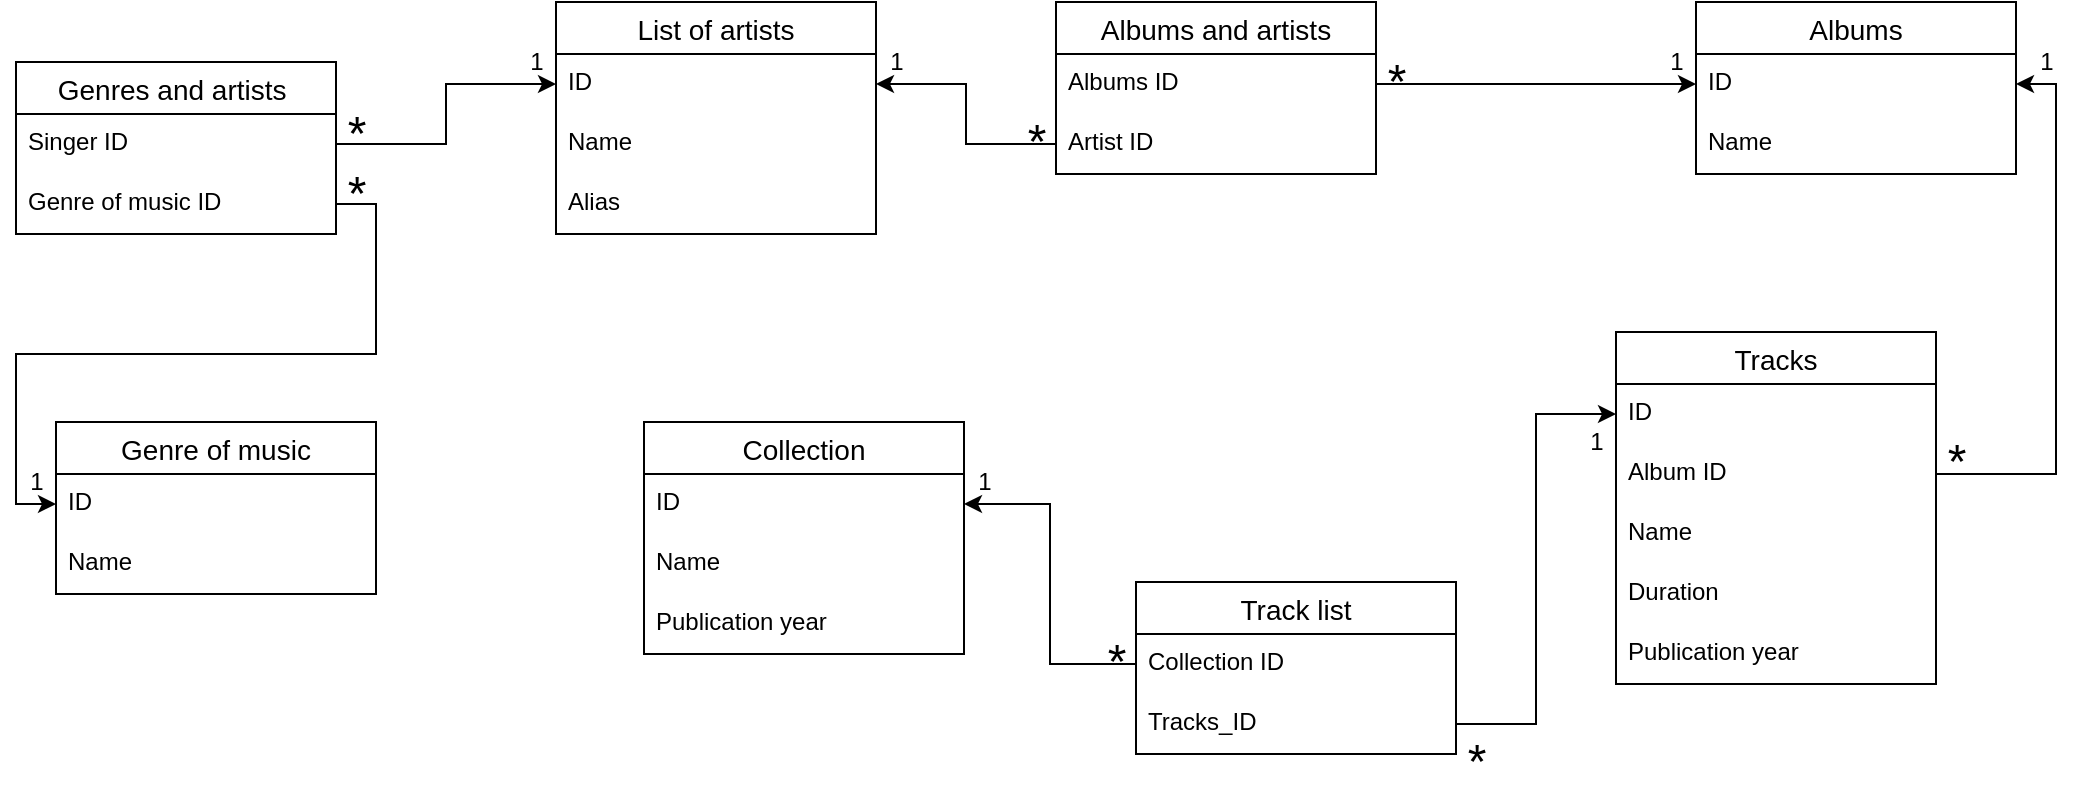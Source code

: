 <mxfile version="17.1.3" type="device"><diagram id="rRos2Zepw5WC1ugC48Ka" name="Page-1"><mxGraphModel dx="1360" dy="745" grid="1" gridSize="10" guides="1" tooltips="1" connect="1" arrows="1" fold="1" page="1" pageScale="1" pageWidth="827" pageHeight="1169" math="0" shadow="0"><root><mxCell id="0"/><mxCell id="1" parent="0"/><mxCell id="zXBANcprRgv61v8Pdks2-119" value="List of artists" style="swimlane;fontStyle=0;childLayout=stackLayout;horizontal=1;startSize=26;horizontalStack=0;resizeParent=1;resizeParentMax=0;resizeLast=0;collapsible=1;marginBottom=0;align=center;fontSize=14;" vertex="1" parent="1"><mxGeometry x="530" y="320" width="160" height="116" as="geometry"/></mxCell><mxCell id="zXBANcprRgv61v8Pdks2-120" value="ID  " style="text;strokeColor=none;fillColor=none;spacingLeft=4;spacingRight=4;overflow=hidden;rotatable=0;points=[[0,0.5],[1,0.5]];portConstraint=eastwest;fontSize=12;" vertex="1" parent="zXBANcprRgv61v8Pdks2-119"><mxGeometry y="26" width="160" height="30" as="geometry"/></mxCell><mxCell id="zXBANcprRgv61v8Pdks2-122" value="Name" style="text;strokeColor=none;fillColor=none;spacingLeft=4;spacingRight=4;overflow=hidden;rotatable=0;points=[[0,0.5],[1,0.5]];portConstraint=eastwest;fontSize=12;" vertex="1" parent="zXBANcprRgv61v8Pdks2-119"><mxGeometry y="56" width="160" height="30" as="geometry"/></mxCell><mxCell id="zXBANcprRgv61v8Pdks2-123" value="Alias" style="text;strokeColor=none;fillColor=none;spacingLeft=4;spacingRight=4;overflow=hidden;rotatable=0;points=[[0,0.5],[1,0.5]];portConstraint=eastwest;fontSize=12;" vertex="1" parent="zXBANcprRgv61v8Pdks2-119"><mxGeometry y="86" width="160" height="30" as="geometry"/></mxCell><mxCell id="zXBANcprRgv61v8Pdks2-124" value="Albums" style="swimlane;fontStyle=0;childLayout=stackLayout;horizontal=1;startSize=26;horizontalStack=0;resizeParent=1;resizeParentMax=0;resizeLast=0;collapsible=1;marginBottom=0;align=center;fontSize=14;" vertex="1" parent="1"><mxGeometry x="1100" y="320" width="160" height="86" as="geometry"/></mxCell><mxCell id="zXBANcprRgv61v8Pdks2-125" value="ID" style="text;strokeColor=none;fillColor=none;spacingLeft=4;spacingRight=4;overflow=hidden;rotatable=0;points=[[0,0.5],[1,0.5]];portConstraint=eastwest;fontSize=12;" vertex="1" parent="zXBANcprRgv61v8Pdks2-124"><mxGeometry y="26" width="160" height="30" as="geometry"/></mxCell><mxCell id="zXBANcprRgv61v8Pdks2-126" value="Name" style="text;strokeColor=none;fillColor=none;spacingLeft=4;spacingRight=4;overflow=hidden;rotatable=0;points=[[0,0.5],[1,0.5]];portConstraint=eastwest;fontSize=12;" vertex="1" parent="zXBANcprRgv61v8Pdks2-124"><mxGeometry y="56" width="160" height="30" as="geometry"/></mxCell><mxCell id="zXBANcprRgv61v8Pdks2-127" value="Tracks" style="swimlane;fontStyle=0;childLayout=stackLayout;horizontal=1;startSize=26;horizontalStack=0;resizeParent=1;resizeParentMax=0;resizeLast=0;collapsible=1;marginBottom=0;align=center;fontSize=14;" vertex="1" parent="1"><mxGeometry x="1060" y="485" width="160" height="176" as="geometry"/></mxCell><mxCell id="zXBANcprRgv61v8Pdks2-128" value="ID  " style="text;strokeColor=none;fillColor=none;spacingLeft=4;spacingRight=4;overflow=hidden;rotatable=0;points=[[0,0.5],[1,0.5]];portConstraint=eastwest;fontSize=12;" vertex="1" parent="zXBANcprRgv61v8Pdks2-127"><mxGeometry y="26" width="160" height="30" as="geometry"/></mxCell><mxCell id="zXBANcprRgv61v8Pdks2-129" value="Album ID" style="text;strokeColor=none;fillColor=none;spacingLeft=4;spacingRight=4;overflow=hidden;rotatable=0;points=[[0,0.5],[1,0.5]];portConstraint=eastwest;fontSize=12;" vertex="1" parent="zXBANcprRgv61v8Pdks2-127"><mxGeometry y="56" width="160" height="30" as="geometry"/></mxCell><mxCell id="zXBANcprRgv61v8Pdks2-130" value="Name" style="text;strokeColor=none;fillColor=none;spacingLeft=4;spacingRight=4;overflow=hidden;rotatable=0;points=[[0,0.5],[1,0.5]];portConstraint=eastwest;fontSize=12;" vertex="1" parent="zXBANcprRgv61v8Pdks2-127"><mxGeometry y="86" width="160" height="30" as="geometry"/></mxCell><mxCell id="zXBANcprRgv61v8Pdks2-131" value="Duration" style="text;strokeColor=none;fillColor=none;spacingLeft=4;spacingRight=4;overflow=hidden;rotatable=0;points=[[0,0.5],[1,0.5]];portConstraint=eastwest;fontSize=12;" vertex="1" parent="zXBANcprRgv61v8Pdks2-127"><mxGeometry y="116" width="160" height="30" as="geometry"/></mxCell><mxCell id="zXBANcprRgv61v8Pdks2-132" value="Publication year" style="text;strokeColor=none;fillColor=none;spacingLeft=4;spacingRight=4;overflow=hidden;rotatable=0;points=[[0,0.5],[1,0.5]];portConstraint=eastwest;fontSize=12;" vertex="1" parent="zXBANcprRgv61v8Pdks2-127"><mxGeometry y="146" width="160" height="30" as="geometry"/></mxCell><mxCell id="zXBANcprRgv61v8Pdks2-133" value="Genre of music" style="swimlane;fontStyle=0;childLayout=stackLayout;horizontal=1;startSize=26;horizontalStack=0;resizeParent=1;resizeParentMax=0;resizeLast=0;collapsible=1;marginBottom=0;align=center;fontSize=14;" vertex="1" parent="1"><mxGeometry x="280" y="530" width="160" height="86" as="geometry"/></mxCell><mxCell id="zXBANcprRgv61v8Pdks2-134" value="ID  " style="text;strokeColor=none;fillColor=none;spacingLeft=4;spacingRight=4;overflow=hidden;rotatable=0;points=[[0,0.5],[1,0.5]];portConstraint=eastwest;fontSize=12;" vertex="1" parent="zXBANcprRgv61v8Pdks2-133"><mxGeometry y="26" width="160" height="30" as="geometry"/></mxCell><mxCell id="zXBANcprRgv61v8Pdks2-135" value="Name" style="text;strokeColor=none;fillColor=none;spacingLeft=4;spacingRight=4;overflow=hidden;rotatable=0;points=[[0,0.5],[1,0.5]];portConstraint=eastwest;fontSize=12;" vertex="1" parent="zXBANcprRgv61v8Pdks2-133"><mxGeometry y="56" width="160" height="30" as="geometry"/></mxCell><mxCell id="zXBANcprRgv61v8Pdks2-136" style="edgeStyle=orthogonalEdgeStyle;rounded=0;orthogonalLoop=1;jettySize=auto;html=1;exitX=1;exitY=0.5;exitDx=0;exitDy=0;entryX=1;entryY=0.5;entryDx=0;entryDy=0;" edge="1" parent="1" source="zXBANcprRgv61v8Pdks2-129" target="zXBANcprRgv61v8Pdks2-125"><mxGeometry relative="1" as="geometry"/></mxCell><mxCell id="zXBANcprRgv61v8Pdks2-137" value="&lt;font style=&quot;font-size: 24px&quot;&gt;*&lt;/font&gt;" style="text;html=1;align=center;verticalAlign=middle;resizable=0;points=[];autosize=1;strokeColor=none;fillColor=none;" vertex="1" parent="1"><mxGeometry x="420" y="406" width="20" height="20" as="geometry"/></mxCell><mxCell id="zXBANcprRgv61v8Pdks2-138" value="&lt;font style=&quot;font-size: 12px&quot;&gt;1&lt;/font&gt;" style="text;html=1;align=center;verticalAlign=middle;resizable=0;points=[];autosize=1;strokeColor=none;fillColor=none;" vertex="1" parent="1"><mxGeometry x="1265" y="340" width="20" height="20" as="geometry"/></mxCell><mxCell id="zXBANcprRgv61v8Pdks2-139" value="Collection" style="swimlane;fontStyle=0;childLayout=stackLayout;horizontal=1;startSize=26;horizontalStack=0;resizeParent=1;resizeParentMax=0;resizeLast=0;collapsible=1;marginBottom=0;align=center;fontSize=14;" vertex="1" parent="1"><mxGeometry x="574" y="530" width="160" height="116" as="geometry"/></mxCell><mxCell id="zXBANcprRgv61v8Pdks2-140" value="ID  " style="text;strokeColor=none;fillColor=none;spacingLeft=4;spacingRight=4;overflow=hidden;rotatable=0;points=[[0,0.5],[1,0.5]];portConstraint=eastwest;fontSize=12;" vertex="1" parent="zXBANcprRgv61v8Pdks2-139"><mxGeometry y="26" width="160" height="30" as="geometry"/></mxCell><mxCell id="zXBANcprRgv61v8Pdks2-141" value="Name" style="text;strokeColor=none;fillColor=none;spacingLeft=4;spacingRight=4;overflow=hidden;rotatable=0;points=[[0,0.5],[1,0.5]];portConstraint=eastwest;fontSize=12;" vertex="1" parent="zXBANcprRgv61v8Pdks2-139"><mxGeometry y="56" width="160" height="30" as="geometry"/></mxCell><mxCell id="zXBANcprRgv61v8Pdks2-142" value="Publication year" style="text;strokeColor=none;fillColor=none;spacingLeft=4;spacingRight=4;overflow=hidden;rotatable=0;points=[[0,0.5],[1,0.5]];portConstraint=eastwest;fontSize=12;" vertex="1" parent="zXBANcprRgv61v8Pdks2-139"><mxGeometry y="86" width="160" height="30" as="geometry"/></mxCell><mxCell id="zXBANcprRgv61v8Pdks2-143" value="Genres and artists " style="swimlane;fontStyle=0;childLayout=stackLayout;horizontal=1;startSize=26;horizontalStack=0;resizeParent=1;resizeParentMax=0;resizeLast=0;collapsible=1;marginBottom=0;align=center;fontSize=14;" vertex="1" parent="1"><mxGeometry x="260" y="350" width="160" height="86" as="geometry"/></mxCell><mxCell id="zXBANcprRgv61v8Pdks2-144" value="Singer ID" style="text;strokeColor=none;fillColor=none;spacingLeft=4;spacingRight=4;overflow=hidden;rotatable=0;points=[[0,0.5],[1,0.5]];portConstraint=eastwest;fontSize=12;" vertex="1" parent="zXBANcprRgv61v8Pdks2-143"><mxGeometry y="26" width="160" height="30" as="geometry"/></mxCell><mxCell id="zXBANcprRgv61v8Pdks2-145" value="Genre of music ID" style="text;strokeColor=none;fillColor=none;spacingLeft=4;spacingRight=4;overflow=hidden;rotatable=0;points=[[0,0.5],[1,0.5]];portConstraint=eastwest;fontSize=12;" vertex="1" parent="zXBANcprRgv61v8Pdks2-143"><mxGeometry y="56" width="160" height="30" as="geometry"/></mxCell><mxCell id="zXBANcprRgv61v8Pdks2-146" value="&lt;font style=&quot;font-size: 12px&quot;&gt;1&lt;/font&gt;" style="text;html=1;align=center;verticalAlign=middle;resizable=0;points=[];autosize=1;strokeColor=none;fillColor=none;" vertex="1" parent="1"><mxGeometry x="510" y="340" width="20" height="20" as="geometry"/></mxCell><mxCell id="zXBANcprRgv61v8Pdks2-147" value="&lt;font style=&quot;font-size: 12px&quot;&gt;1&lt;/font&gt;" style="text;html=1;align=center;verticalAlign=middle;resizable=0;points=[];autosize=1;strokeColor=none;fillColor=none;" vertex="1" parent="1"><mxGeometry x="260" y="550" width="20" height="20" as="geometry"/></mxCell><mxCell id="zXBANcprRgv61v8Pdks2-148" value="Albums and artists" style="swimlane;fontStyle=0;childLayout=stackLayout;horizontal=1;startSize=26;horizontalStack=0;resizeParent=1;resizeParentMax=0;resizeLast=0;collapsible=1;marginBottom=0;align=center;fontSize=14;" vertex="1" parent="1"><mxGeometry x="780" y="320" width="160" height="86" as="geometry"/></mxCell><mxCell id="zXBANcprRgv61v8Pdks2-149" value="Albums ID" style="text;strokeColor=none;fillColor=none;spacingLeft=4;spacingRight=4;overflow=hidden;rotatable=0;points=[[0,0.5],[1,0.5]];portConstraint=eastwest;fontSize=12;" vertex="1" parent="zXBANcprRgv61v8Pdks2-148"><mxGeometry y="26" width="160" height="30" as="geometry"/></mxCell><mxCell id="zXBANcprRgv61v8Pdks2-150" value="Artist ID" style="text;strokeColor=none;fillColor=none;spacingLeft=4;spacingRight=4;overflow=hidden;rotatable=0;points=[[0,0.5],[1,0.5]];portConstraint=eastwest;fontSize=12;" vertex="1" parent="zXBANcprRgv61v8Pdks2-148"><mxGeometry y="56" width="160" height="30" as="geometry"/></mxCell><mxCell id="zXBANcprRgv61v8Pdks2-151" style="edgeStyle=orthogonalEdgeStyle;rounded=0;orthogonalLoop=1;jettySize=auto;html=1;exitX=0;exitY=0.5;exitDx=0;exitDy=0;fontSize=24;" edge="1" parent="1" source="zXBANcprRgv61v8Pdks2-150" target="zXBANcprRgv61v8Pdks2-120"><mxGeometry relative="1" as="geometry"/></mxCell><mxCell id="zXBANcprRgv61v8Pdks2-152" value="" style="edgeStyle=orthogonalEdgeStyle;rounded=0;orthogonalLoop=1;jettySize=auto;html=1;fontSize=24;entryX=0;entryY=0.5;entryDx=0;entryDy=0;" edge="1" parent="1" source="zXBANcprRgv61v8Pdks2-145" target="zXBANcprRgv61v8Pdks2-134"><mxGeometry relative="1" as="geometry"/></mxCell><mxCell id="zXBANcprRgv61v8Pdks2-153" style="edgeStyle=orthogonalEdgeStyle;rounded=0;orthogonalLoop=1;jettySize=auto;html=1;fontSize=24;" edge="1" parent="1" source="zXBANcprRgv61v8Pdks2-149" target="zXBANcprRgv61v8Pdks2-125"><mxGeometry relative="1" as="geometry"/></mxCell><mxCell id="zXBANcprRgv61v8Pdks2-154" value="&lt;font style=&quot;font-size: 24px&quot;&gt;*&lt;/font&gt;" style="text;html=1;align=center;verticalAlign=middle;resizable=0;points=[];autosize=1;strokeColor=none;fillColor=none;" vertex="1" parent="1"><mxGeometry x="760" y="380" width="20" height="20" as="geometry"/></mxCell><mxCell id="zXBANcprRgv61v8Pdks2-155" value="&lt;font style=&quot;font-size: 24px&quot;&gt;*&lt;/font&gt;" style="text;html=1;align=center;verticalAlign=middle;resizable=0;points=[];autosize=1;strokeColor=none;fillColor=none;" vertex="1" parent="1"><mxGeometry x="940" y="350" width="20" height="20" as="geometry"/></mxCell><mxCell id="zXBANcprRgv61v8Pdks2-156" value="&lt;font style=&quot;font-size: 12px&quot;&gt;1&lt;/font&gt;" style="text;html=1;align=center;verticalAlign=middle;resizable=0;points=[];autosize=1;strokeColor=none;fillColor=none;" vertex="1" parent="1"><mxGeometry x="690" y="340" width="20" height="20" as="geometry"/></mxCell><mxCell id="zXBANcprRgv61v8Pdks2-157" value="&lt;font style=&quot;font-size: 12px&quot;&gt;1&lt;/font&gt;" style="text;html=1;align=center;verticalAlign=middle;resizable=0;points=[];autosize=1;strokeColor=none;fillColor=none;" vertex="1" parent="1"><mxGeometry x="1080" y="340" width="20" height="20" as="geometry"/></mxCell><mxCell id="zXBANcprRgv61v8Pdks2-158" value="&lt;font style=&quot;font-size: 24px&quot;&gt;*&lt;/font&gt;" style="text;html=1;align=center;verticalAlign=middle;resizable=0;points=[];autosize=1;strokeColor=none;fillColor=none;" vertex="1" parent="1"><mxGeometry x="1220" y="540" width="20" height="20" as="geometry"/></mxCell><mxCell id="zXBANcprRgv61v8Pdks2-159" value="&lt;font style=&quot;font-size: 24px&quot;&gt;*&lt;/font&gt;" style="text;html=1;align=center;verticalAlign=middle;resizable=0;points=[];autosize=1;strokeColor=none;fillColor=none;" vertex="1" parent="1"><mxGeometry x="420" y="376" width="20" height="20" as="geometry"/></mxCell><mxCell id="zXBANcprRgv61v8Pdks2-160" style="edgeStyle=orthogonalEdgeStyle;rounded=0;orthogonalLoop=1;jettySize=auto;html=1;exitX=1;exitY=0.5;exitDx=0;exitDy=0;fontSize=24;" edge="1" parent="1" source="zXBANcprRgv61v8Pdks2-144" target="zXBANcprRgv61v8Pdks2-120"><mxGeometry relative="1" as="geometry"/></mxCell><mxCell id="zXBANcprRgv61v8Pdks2-161" value="Track list" style="swimlane;fontStyle=0;childLayout=stackLayout;horizontal=1;startSize=26;horizontalStack=0;resizeParent=1;resizeParentMax=0;resizeLast=0;collapsible=1;marginBottom=0;align=center;fontSize=14;" vertex="1" parent="1"><mxGeometry x="820" y="610" width="160" height="86" as="geometry"/></mxCell><mxCell id="zXBANcprRgv61v8Pdks2-162" value="Collection ID" style="text;strokeColor=none;fillColor=none;spacingLeft=4;spacingRight=4;overflow=hidden;rotatable=0;points=[[0,0.5],[1,0.5]];portConstraint=eastwest;fontSize=12;" vertex="1" parent="zXBANcprRgv61v8Pdks2-161"><mxGeometry y="26" width="160" height="30" as="geometry"/></mxCell><mxCell id="zXBANcprRgv61v8Pdks2-163" value="Tracks_ID" style="text;strokeColor=none;fillColor=none;spacingLeft=4;spacingRight=4;overflow=hidden;rotatable=0;points=[[0,0.5],[1,0.5]];portConstraint=eastwest;fontSize=12;" vertex="1" parent="zXBANcprRgv61v8Pdks2-161"><mxGeometry y="56" width="160" height="30" as="geometry"/></mxCell><mxCell id="zXBANcprRgv61v8Pdks2-164" style="edgeStyle=orthogonalEdgeStyle;rounded=0;orthogonalLoop=1;jettySize=auto;html=1;entryX=1;entryY=0.5;entryDx=0;entryDy=0;fontSize=12;" edge="1" parent="1" source="zXBANcprRgv61v8Pdks2-162" target="zXBANcprRgv61v8Pdks2-140"><mxGeometry relative="1" as="geometry"/></mxCell><mxCell id="zXBANcprRgv61v8Pdks2-165" style="edgeStyle=orthogonalEdgeStyle;rounded=0;orthogonalLoop=1;jettySize=auto;html=1;fontSize=12;" edge="1" parent="1" source="zXBANcprRgv61v8Pdks2-163" target="zXBANcprRgv61v8Pdks2-128"><mxGeometry relative="1" as="geometry"/></mxCell><mxCell id="zXBANcprRgv61v8Pdks2-166" value="&lt;font style=&quot;font-size: 24px&quot;&gt;*&lt;/font&gt;" style="text;html=1;align=center;verticalAlign=middle;resizable=0;points=[];autosize=1;strokeColor=none;fillColor=none;" vertex="1" parent="1"><mxGeometry x="800" y="640" width="20" height="20" as="geometry"/></mxCell><mxCell id="zXBANcprRgv61v8Pdks2-167" value="&lt;font style=&quot;font-size: 24px&quot;&gt;*&lt;/font&gt;" style="text;html=1;align=center;verticalAlign=middle;resizable=0;points=[];autosize=1;strokeColor=none;fillColor=none;" vertex="1" parent="1"><mxGeometry x="980" y="690" width="20" height="20" as="geometry"/></mxCell><mxCell id="zXBANcprRgv61v8Pdks2-168" value="&lt;font style=&quot;font-size: 12px&quot;&gt;1&lt;/font&gt;" style="text;html=1;align=center;verticalAlign=middle;resizable=0;points=[];autosize=1;strokeColor=none;fillColor=none;" vertex="1" parent="1"><mxGeometry x="1040" y="530" width="20" height="20" as="geometry"/></mxCell><mxCell id="zXBANcprRgv61v8Pdks2-169" value="&lt;font style=&quot;font-size: 12px&quot;&gt;1&lt;/font&gt;" style="text;html=1;align=center;verticalAlign=middle;resizable=0;points=[];autosize=1;strokeColor=none;fillColor=none;" vertex="1" parent="1"><mxGeometry x="734" y="550" width="20" height="20" as="geometry"/></mxCell></root></mxGraphModel></diagram></mxfile>